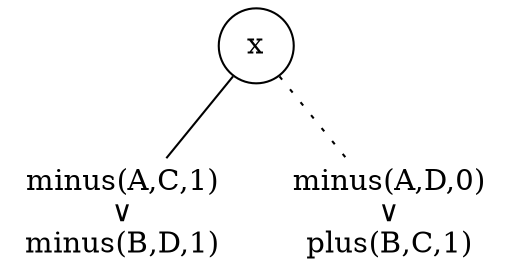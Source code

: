 graph minus2res {
	x [shape=circle];
	lhs [shape=plaintext,label="minus(A,C,1)\n&#8744;\nminus(B,D,1)"];
	rhs [shape=plaintext,label="minus(A,D,0)\n&#8744;\nplus(B,C,1)"];
	x -- lhs;
	x -- rhs [style=dotted];
}